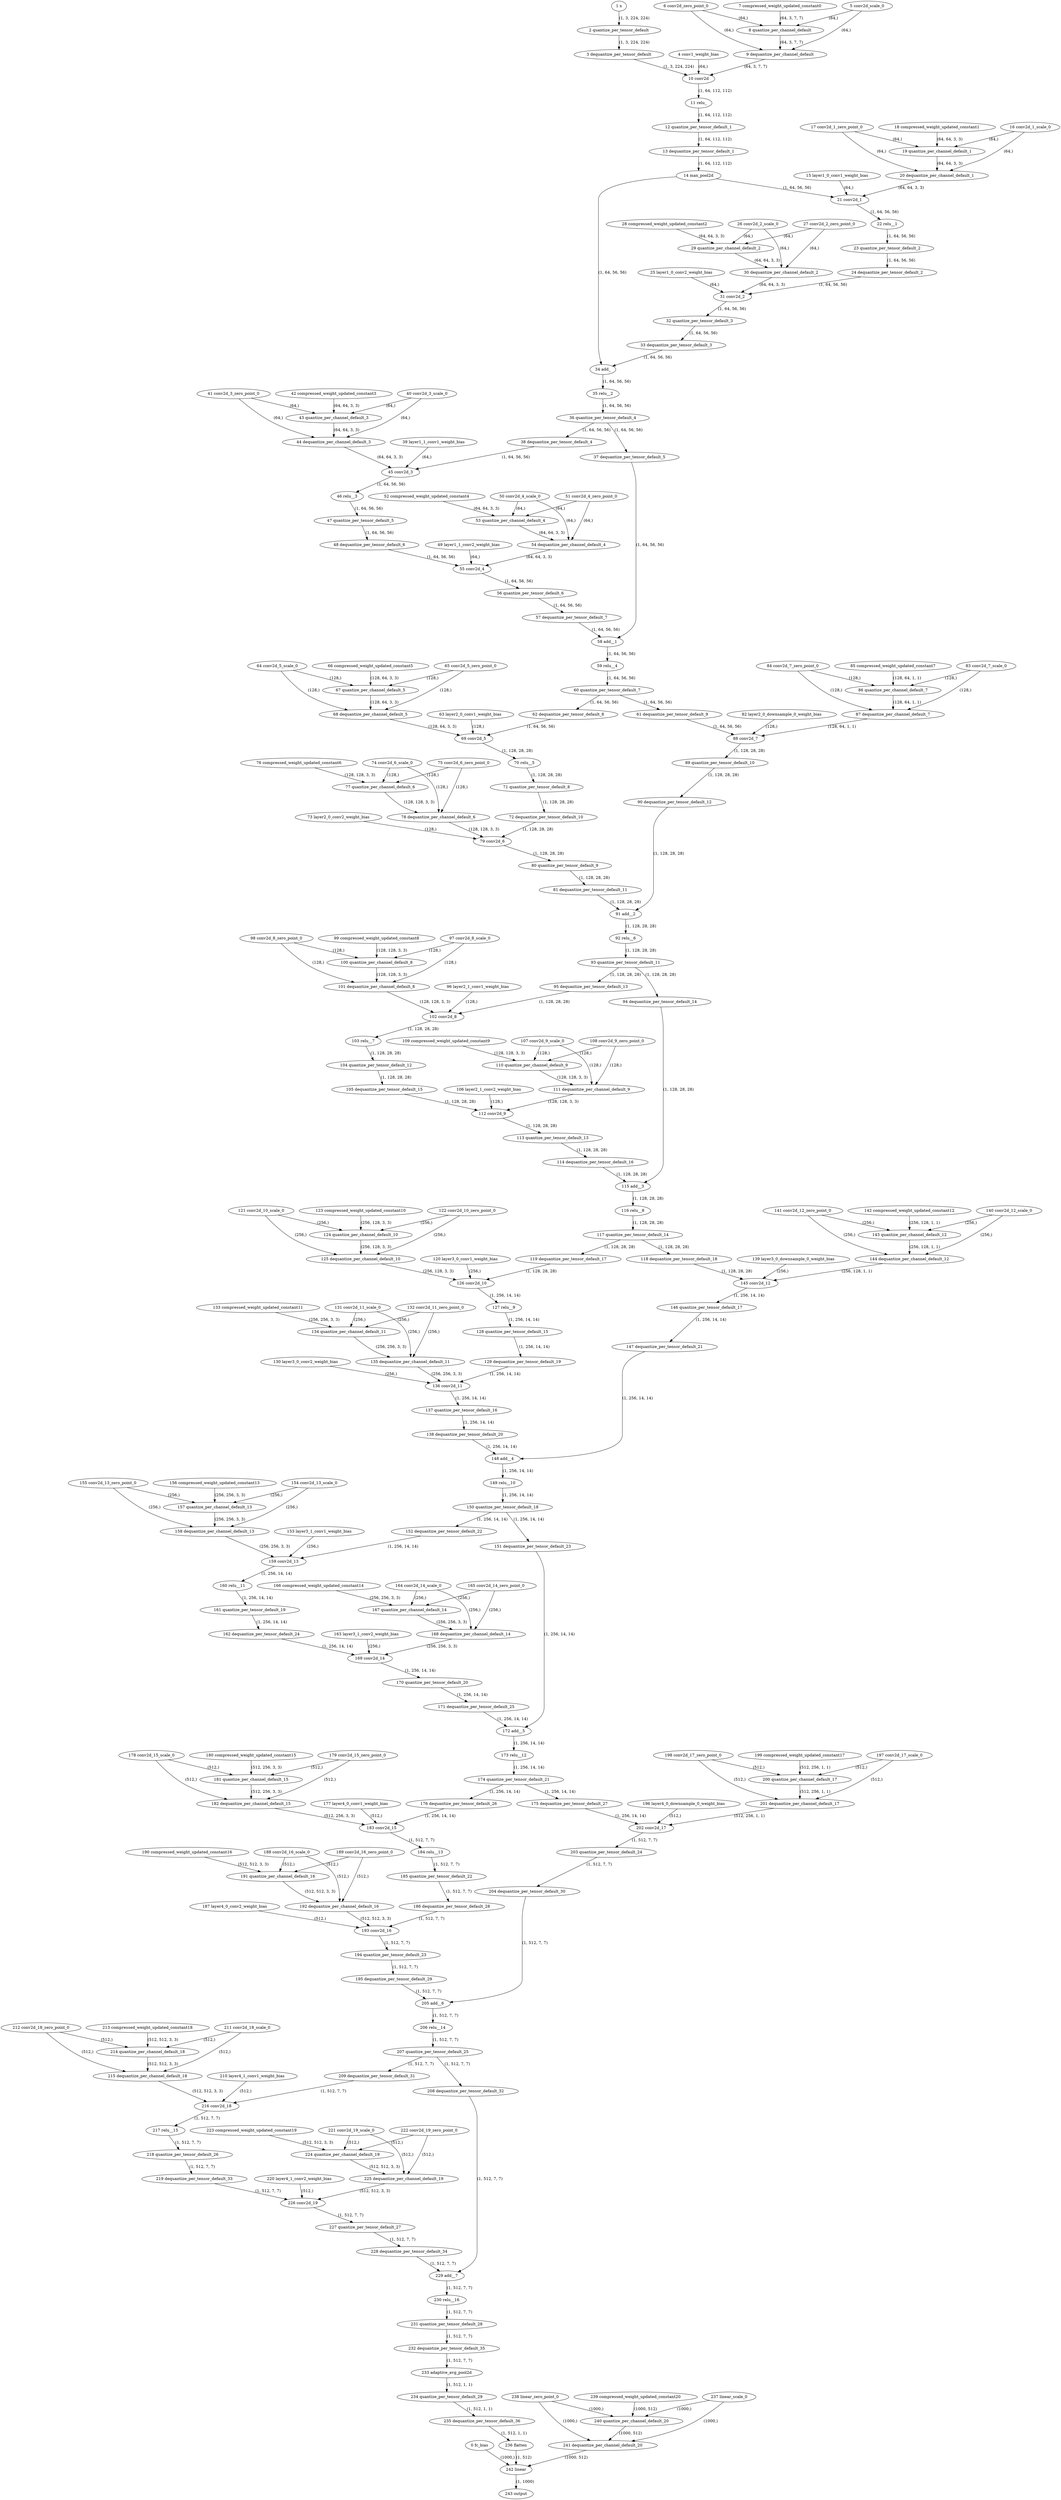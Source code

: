 strict digraph  {
"0 fc_bias" [id=0, type=get_attr];
"1 x" [id=1, type=input];
"2 quantize_per_tensor_default" [id=2, type=quantize_per_tensor];
"3 dequantize_per_tensor_default" [id=3, type=dequantize_per_tensor];
"4 conv1_weight_bias" [id=4, type=get_attr];
"5 conv2d_scale_0" [id=5, type=get_attr];
"6 conv2d_zero_point_0" [id=6, type=get_attr];
"7 compressed_weight_updated_constant0" [id=7, type=get_attr];
"8 quantize_per_channel_default" [id=8, type=quantize_per_channel];
"9 dequantize_per_channel_default" [id=9, type=dequantize_per_channel];
"10 conv2d" [id=10, type=conv2d];
"11 relu_" [id=11, type=relu_];
"12 quantize_per_tensor_default_1" [id=12, type=quantize_per_tensor];
"13 dequantize_per_tensor_default_1" [id=13, type=dequantize_per_tensor];
"14 max_pool2d" [id=14, type=max_pool2d];
"15 layer1_0_conv1_weight_bias" [id=15, type=get_attr];
"16 conv2d_1_scale_0" [id=16, type=get_attr];
"17 conv2d_1_zero_point_0" [id=17, type=get_attr];
"18 compressed_weight_updated_constant1" [id=18, type=get_attr];
"19 quantize_per_channel_default_1" [id=19, type=quantize_per_channel];
"20 dequantize_per_channel_default_1" [id=20, type=dequantize_per_channel];
"21 conv2d_1" [id=21, type=conv2d];
"22 relu__1" [id=22, type=relu_];
"23 quantize_per_tensor_default_2" [id=23, type=quantize_per_tensor];
"24 dequantize_per_tensor_default_2" [id=24, type=dequantize_per_tensor];
"25 layer1_0_conv2_weight_bias" [id=25, type=get_attr];
"26 conv2d_2_scale_0" [id=26, type=get_attr];
"27 conv2d_2_zero_point_0" [id=27, type=get_attr];
"28 compressed_weight_updated_constant2" [id=28, type=get_attr];
"29 quantize_per_channel_default_2" [id=29, type=quantize_per_channel];
"30 dequantize_per_channel_default_2" [id=30, type=dequantize_per_channel];
"31 conv2d_2" [id=31, type=conv2d];
"32 quantize_per_tensor_default_3" [id=32, type=quantize_per_tensor];
"33 dequantize_per_tensor_default_3" [id=33, type=dequantize_per_tensor];
"34 add_" [id=34, type=add_];
"35 relu__2" [id=35, type=relu_];
"36 quantize_per_tensor_default_4" [id=36, type=quantize_per_tensor];
"37 dequantize_per_tensor_default_5" [id=37, type=dequantize_per_tensor];
"38 dequantize_per_tensor_default_4" [id=38, type=dequantize_per_tensor];
"39 layer1_1_conv1_weight_bias" [id=39, type=get_attr];
"40 conv2d_3_scale_0" [id=40, type=get_attr];
"41 conv2d_3_zero_point_0" [id=41, type=get_attr];
"42 compressed_weight_updated_constant3" [id=42, type=get_attr];
"43 quantize_per_channel_default_3" [id=43, type=quantize_per_channel];
"44 dequantize_per_channel_default_3" [id=44, type=dequantize_per_channel];
"45 conv2d_3" [id=45, type=conv2d];
"46 relu__3" [id=46, type=relu_];
"47 quantize_per_tensor_default_5" [id=47, type=quantize_per_tensor];
"48 dequantize_per_tensor_default_6" [id=48, type=dequantize_per_tensor];
"49 layer1_1_conv2_weight_bias" [id=49, type=get_attr];
"50 conv2d_4_scale_0" [id=50, type=get_attr];
"51 conv2d_4_zero_point_0" [id=51, type=get_attr];
"52 compressed_weight_updated_constant4" [id=52, type=get_attr];
"53 quantize_per_channel_default_4" [id=53, type=quantize_per_channel];
"54 dequantize_per_channel_default_4" [id=54, type=dequantize_per_channel];
"55 conv2d_4" [id=55, type=conv2d];
"56 quantize_per_tensor_default_6" [id=56, type=quantize_per_tensor];
"57 dequantize_per_tensor_default_7" [id=57, type=dequantize_per_tensor];
"58 add__1" [id=58, type=add_];
"59 relu__4" [id=59, type=relu_];
"60 quantize_per_tensor_default_7" [id=60, type=quantize_per_tensor];
"61 dequantize_per_tensor_default_9" [id=61, type=dequantize_per_tensor];
"62 dequantize_per_tensor_default_8" [id=62, type=dequantize_per_tensor];
"63 layer2_0_conv1_weight_bias" [id=63, type=get_attr];
"64 conv2d_5_scale_0" [id=64, type=get_attr];
"65 conv2d_5_zero_point_0" [id=65, type=get_attr];
"66 compressed_weight_updated_constant5" [id=66, type=get_attr];
"67 quantize_per_channel_default_5" [id=67, type=quantize_per_channel];
"68 dequantize_per_channel_default_5" [id=68, type=dequantize_per_channel];
"69 conv2d_5" [id=69, type=conv2d];
"70 relu__5" [id=70, type=relu_];
"71 quantize_per_tensor_default_8" [id=71, type=quantize_per_tensor];
"72 dequantize_per_tensor_default_10" [id=72, type=dequantize_per_tensor];
"73 layer2_0_conv2_weight_bias" [id=73, type=get_attr];
"74 conv2d_6_scale_0" [id=74, type=get_attr];
"75 conv2d_6_zero_point_0" [id=75, type=get_attr];
"76 compressed_weight_updated_constant6" [id=76, type=get_attr];
"77 quantize_per_channel_default_6" [id=77, type=quantize_per_channel];
"78 dequantize_per_channel_default_6" [id=78, type=dequantize_per_channel];
"79 conv2d_6" [id=79, type=conv2d];
"80 quantize_per_tensor_default_9" [id=80, type=quantize_per_tensor];
"81 dequantize_per_tensor_default_11" [id=81, type=dequantize_per_tensor];
"82 layer2_0_downsample_0_weight_bias" [id=82, type=get_attr];
"83 conv2d_7_scale_0" [id=83, type=get_attr];
"84 conv2d_7_zero_point_0" [id=84, type=get_attr];
"85 compressed_weight_updated_constant7" [id=85, type=get_attr];
"86 quantize_per_channel_default_7" [id=86, type=quantize_per_channel];
"87 dequantize_per_channel_default_7" [id=87, type=dequantize_per_channel];
"88 conv2d_7" [id=88, type=conv2d];
"89 quantize_per_tensor_default_10" [id=89, type=quantize_per_tensor];
"90 dequantize_per_tensor_default_12" [id=90, type=dequantize_per_tensor];
"91 add__2" [id=91, type=add_];
"92 relu__6" [id=92, type=relu_];
"93 quantize_per_tensor_default_11" [id=93, type=quantize_per_tensor];
"94 dequantize_per_tensor_default_14" [id=94, type=dequantize_per_tensor];
"95 dequantize_per_tensor_default_13" [id=95, type=dequantize_per_tensor];
"96 layer2_1_conv1_weight_bias" [id=96, type=get_attr];
"97 conv2d_8_scale_0" [id=97, type=get_attr];
"98 conv2d_8_zero_point_0" [id=98, type=get_attr];
"99 compressed_weight_updated_constant8" [id=99, type=get_attr];
"100 quantize_per_channel_default_8" [id=100, type=quantize_per_channel];
"101 dequantize_per_channel_default_8" [id=101, type=dequantize_per_channel];
"102 conv2d_8" [id=102, type=conv2d];
"103 relu__7" [id=103, type=relu_];
"104 quantize_per_tensor_default_12" [id=104, type=quantize_per_tensor];
"105 dequantize_per_tensor_default_15" [id=105, type=dequantize_per_tensor];
"106 layer2_1_conv2_weight_bias" [id=106, type=get_attr];
"107 conv2d_9_scale_0" [id=107, type=get_attr];
"108 conv2d_9_zero_point_0" [id=108, type=get_attr];
"109 compressed_weight_updated_constant9" [id=109, type=get_attr];
"110 quantize_per_channel_default_9" [id=110, type=quantize_per_channel];
"111 dequantize_per_channel_default_9" [id=111, type=dequantize_per_channel];
"112 conv2d_9" [id=112, type=conv2d];
"113 quantize_per_tensor_default_13" [id=113, type=quantize_per_tensor];
"114 dequantize_per_tensor_default_16" [id=114, type=dequantize_per_tensor];
"115 add__3" [id=115, type=add_];
"116 relu__8" [id=116, type=relu_];
"117 quantize_per_tensor_default_14" [id=117, type=quantize_per_tensor];
"118 dequantize_per_tensor_default_18" [id=118, type=dequantize_per_tensor];
"119 dequantize_per_tensor_default_17" [id=119, type=dequantize_per_tensor];
"120 layer3_0_conv1_weight_bias" [id=120, type=get_attr];
"121 conv2d_10_scale_0" [id=121, type=get_attr];
"122 conv2d_10_zero_point_0" [id=122, type=get_attr];
"123 compressed_weight_updated_constant10" [id=123, type=get_attr];
"124 quantize_per_channel_default_10" [id=124, type=quantize_per_channel];
"125 dequantize_per_channel_default_10" [id=125, type=dequantize_per_channel];
"126 conv2d_10" [id=126, type=conv2d];
"127 relu__9" [id=127, type=relu_];
"128 quantize_per_tensor_default_15" [id=128, type=quantize_per_tensor];
"129 dequantize_per_tensor_default_19" [id=129, type=dequantize_per_tensor];
"130 layer3_0_conv2_weight_bias" [id=130, type=get_attr];
"131 conv2d_11_scale_0" [id=131, type=get_attr];
"132 conv2d_11_zero_point_0" [id=132, type=get_attr];
"133 compressed_weight_updated_constant11" [id=133, type=get_attr];
"134 quantize_per_channel_default_11" [id=134, type=quantize_per_channel];
"135 dequantize_per_channel_default_11" [id=135, type=dequantize_per_channel];
"136 conv2d_11" [id=136, type=conv2d];
"137 quantize_per_tensor_default_16" [id=137, type=quantize_per_tensor];
"138 dequantize_per_tensor_default_20" [id=138, type=dequantize_per_tensor];
"139 layer3_0_downsample_0_weight_bias" [id=139, type=get_attr];
"140 conv2d_12_scale_0" [id=140, type=get_attr];
"141 conv2d_12_zero_point_0" [id=141, type=get_attr];
"142 compressed_weight_updated_constant12" [id=142, type=get_attr];
"143 quantize_per_channel_default_12" [id=143, type=quantize_per_channel];
"144 dequantize_per_channel_default_12" [id=144, type=dequantize_per_channel];
"145 conv2d_12" [id=145, type=conv2d];
"146 quantize_per_tensor_default_17" [id=146, type=quantize_per_tensor];
"147 dequantize_per_tensor_default_21" [id=147, type=dequantize_per_tensor];
"148 add__4" [id=148, type=add_];
"149 relu__10" [id=149, type=relu_];
"150 quantize_per_tensor_default_18" [id=150, type=quantize_per_tensor];
"151 dequantize_per_tensor_default_23" [id=151, type=dequantize_per_tensor];
"152 dequantize_per_tensor_default_22" [id=152, type=dequantize_per_tensor];
"153 layer3_1_conv1_weight_bias" [id=153, type=get_attr];
"154 conv2d_13_scale_0" [id=154, type=get_attr];
"155 conv2d_13_zero_point_0" [id=155, type=get_attr];
"156 compressed_weight_updated_constant13" [id=156, type=get_attr];
"157 quantize_per_channel_default_13" [id=157, type=quantize_per_channel];
"158 dequantize_per_channel_default_13" [id=158, type=dequantize_per_channel];
"159 conv2d_13" [id=159, type=conv2d];
"160 relu__11" [id=160, type=relu_];
"161 quantize_per_tensor_default_19" [id=161, type=quantize_per_tensor];
"162 dequantize_per_tensor_default_24" [id=162, type=dequantize_per_tensor];
"163 layer3_1_conv2_weight_bias" [id=163, type=get_attr];
"164 conv2d_14_scale_0" [id=164, type=get_attr];
"165 conv2d_14_zero_point_0" [id=165, type=get_attr];
"166 compressed_weight_updated_constant14" [id=166, type=get_attr];
"167 quantize_per_channel_default_14" [id=167, type=quantize_per_channel];
"168 dequantize_per_channel_default_14" [id=168, type=dequantize_per_channel];
"169 conv2d_14" [id=169, type=conv2d];
"170 quantize_per_tensor_default_20" [id=170, type=quantize_per_tensor];
"171 dequantize_per_tensor_default_25" [id=171, type=dequantize_per_tensor];
"172 add__5" [id=172, type=add_];
"173 relu__12" [id=173, type=relu_];
"174 quantize_per_tensor_default_21" [id=174, type=quantize_per_tensor];
"175 dequantize_per_tensor_default_27" [id=175, type=dequantize_per_tensor];
"176 dequantize_per_tensor_default_26" [id=176, type=dequantize_per_tensor];
"177 layer4_0_conv1_weight_bias" [id=177, type=get_attr];
"178 conv2d_15_scale_0" [id=178, type=get_attr];
"179 conv2d_15_zero_point_0" [id=179, type=get_attr];
"180 compressed_weight_updated_constant15" [id=180, type=get_attr];
"181 quantize_per_channel_default_15" [id=181, type=quantize_per_channel];
"182 dequantize_per_channel_default_15" [id=182, type=dequantize_per_channel];
"183 conv2d_15" [id=183, type=conv2d];
"184 relu__13" [id=184, type=relu_];
"185 quantize_per_tensor_default_22" [id=185, type=quantize_per_tensor];
"186 dequantize_per_tensor_default_28" [id=186, type=dequantize_per_tensor];
"187 layer4_0_conv2_weight_bias" [id=187, type=get_attr];
"188 conv2d_16_scale_0" [id=188, type=get_attr];
"189 conv2d_16_zero_point_0" [id=189, type=get_attr];
"190 compressed_weight_updated_constant16" [id=190, type=get_attr];
"191 quantize_per_channel_default_16" [id=191, type=quantize_per_channel];
"192 dequantize_per_channel_default_16" [id=192, type=dequantize_per_channel];
"193 conv2d_16" [id=193, type=conv2d];
"194 quantize_per_tensor_default_23" [id=194, type=quantize_per_tensor];
"195 dequantize_per_tensor_default_29" [id=195, type=dequantize_per_tensor];
"196 layer4_0_downsample_0_weight_bias" [id=196, type=get_attr];
"197 conv2d_17_scale_0" [id=197, type=get_attr];
"198 conv2d_17_zero_point_0" [id=198, type=get_attr];
"199 compressed_weight_updated_constant17" [id=199, type=get_attr];
"200 quantize_per_channel_default_17" [id=200, type=quantize_per_channel];
"201 dequantize_per_channel_default_17" [id=201, type=dequantize_per_channel];
"202 conv2d_17" [id=202, type=conv2d];
"203 quantize_per_tensor_default_24" [id=203, type=quantize_per_tensor];
"204 dequantize_per_tensor_default_30" [id=204, type=dequantize_per_tensor];
"205 add__6" [id=205, type=add_];
"206 relu__14" [id=206, type=relu_];
"207 quantize_per_tensor_default_25" [id=207, type=quantize_per_tensor];
"208 dequantize_per_tensor_default_32" [id=208, type=dequantize_per_tensor];
"209 dequantize_per_tensor_default_31" [id=209, type=dequantize_per_tensor];
"210 layer4_1_conv1_weight_bias" [id=210, type=get_attr];
"211 conv2d_18_scale_0" [id=211, type=get_attr];
"212 conv2d_18_zero_point_0" [id=212, type=get_attr];
"213 compressed_weight_updated_constant18" [id=213, type=get_attr];
"214 quantize_per_channel_default_18" [id=214, type=quantize_per_channel];
"215 dequantize_per_channel_default_18" [id=215, type=dequantize_per_channel];
"216 conv2d_18" [id=216, type=conv2d];
"217 relu__15" [id=217, type=relu_];
"218 quantize_per_tensor_default_26" [id=218, type=quantize_per_tensor];
"219 dequantize_per_tensor_default_33" [id=219, type=dequantize_per_tensor];
"220 layer4_1_conv2_weight_bias" [id=220, type=get_attr];
"221 conv2d_19_scale_0" [id=221, type=get_attr];
"222 conv2d_19_zero_point_0" [id=222, type=get_attr];
"223 compressed_weight_updated_constant19" [id=223, type=get_attr];
"224 quantize_per_channel_default_19" [id=224, type=quantize_per_channel];
"225 dequantize_per_channel_default_19" [id=225, type=dequantize_per_channel];
"226 conv2d_19" [id=226, type=conv2d];
"227 quantize_per_tensor_default_27" [id=227, type=quantize_per_tensor];
"228 dequantize_per_tensor_default_34" [id=228, type=dequantize_per_tensor];
"229 add__7" [id=229, type=add_];
"230 relu__16" [id=230, type=relu_];
"231 quantize_per_tensor_default_28" [id=231, type=quantize_per_tensor];
"232 dequantize_per_tensor_default_35" [id=232, type=dequantize_per_tensor];
"233 adaptive_avg_pool2d" [id=233, type=adaptive_avg_pool2d];
"234 quantize_per_tensor_default_29" [id=234, type=quantize_per_tensor];
"235 dequantize_per_tensor_default_36" [id=235, type=dequantize_per_tensor];
"236 flatten" [id=236, type=flatten];
"237 linear_scale_0" [id=237, type=get_attr];
"238 linear_zero_point_0" [id=238, type=get_attr];
"239 compressed_weight_updated_constant20" [id=239, type=get_attr];
"240 quantize_per_channel_default_20" [id=240, type=quantize_per_channel];
"241 dequantize_per_channel_default_20" [id=241, type=dequantize_per_channel];
"242 linear" [id=242, type=linear];
"243 output" [id=243, type=output];
"0 fc_bias" -> "242 linear"  [label="(1000,)", style=solid];
"1 x" -> "2 quantize_per_tensor_default"  [label="(1, 3, 224, 224)", style=solid];
"2 quantize_per_tensor_default" -> "3 dequantize_per_tensor_default"  [label="(1, 3, 224, 224)", style=solid];
"3 dequantize_per_tensor_default" -> "10 conv2d"  [label="(1, 3, 224, 224)", style=solid];
"4 conv1_weight_bias" -> "10 conv2d"  [label="(64,)", style=solid];
"5 conv2d_scale_0" -> "8 quantize_per_channel_default"  [label="(64,)", style=solid];
"5 conv2d_scale_0" -> "9 dequantize_per_channel_default"  [label="(64,)", style=solid];
"6 conv2d_zero_point_0" -> "8 quantize_per_channel_default"  [label="(64,)", style=solid];
"6 conv2d_zero_point_0" -> "9 dequantize_per_channel_default"  [label="(64,)", style=solid];
"7 compressed_weight_updated_constant0" -> "8 quantize_per_channel_default"  [label="(64, 3, 7, 7)", style=solid];
"8 quantize_per_channel_default" -> "9 dequantize_per_channel_default"  [label="(64, 3, 7, 7)", style=solid];
"9 dequantize_per_channel_default" -> "10 conv2d"  [label="(64, 3, 7, 7)", style=solid];
"10 conv2d" -> "11 relu_"  [label="(1, 64, 112, 112)", style=solid];
"11 relu_" -> "12 quantize_per_tensor_default_1"  [label="(1, 64, 112, 112)", style=solid];
"12 quantize_per_tensor_default_1" -> "13 dequantize_per_tensor_default_1"  [label="(1, 64, 112, 112)", style=solid];
"13 dequantize_per_tensor_default_1" -> "14 max_pool2d"  [label="(1, 64, 112, 112)", style=solid];
"14 max_pool2d" -> "21 conv2d_1"  [label="(1, 64, 56, 56)", style=solid];
"14 max_pool2d" -> "34 add_"  [label="(1, 64, 56, 56)", style=solid];
"15 layer1_0_conv1_weight_bias" -> "21 conv2d_1"  [label="(64,)", style=solid];
"16 conv2d_1_scale_0" -> "19 quantize_per_channel_default_1"  [label="(64,)", style=solid];
"16 conv2d_1_scale_0" -> "20 dequantize_per_channel_default_1"  [label="(64,)", style=solid];
"17 conv2d_1_zero_point_0" -> "19 quantize_per_channel_default_1"  [label="(64,)", style=solid];
"17 conv2d_1_zero_point_0" -> "20 dequantize_per_channel_default_1"  [label="(64,)", style=solid];
"18 compressed_weight_updated_constant1" -> "19 quantize_per_channel_default_1"  [label="(64, 64, 3, 3)", style=solid];
"19 quantize_per_channel_default_1" -> "20 dequantize_per_channel_default_1"  [label="(64, 64, 3, 3)", style=solid];
"20 dequantize_per_channel_default_1" -> "21 conv2d_1"  [label="(64, 64, 3, 3)", style=solid];
"21 conv2d_1" -> "22 relu__1"  [label="(1, 64, 56, 56)", style=solid];
"22 relu__1" -> "23 quantize_per_tensor_default_2"  [label="(1, 64, 56, 56)", style=solid];
"23 quantize_per_tensor_default_2" -> "24 dequantize_per_tensor_default_2"  [label="(1, 64, 56, 56)", style=solid];
"24 dequantize_per_tensor_default_2" -> "31 conv2d_2"  [label="(1, 64, 56, 56)", style=solid];
"25 layer1_0_conv2_weight_bias" -> "31 conv2d_2"  [label="(64,)", style=solid];
"26 conv2d_2_scale_0" -> "29 quantize_per_channel_default_2"  [label="(64,)", style=solid];
"26 conv2d_2_scale_0" -> "30 dequantize_per_channel_default_2"  [label="(64,)", style=solid];
"27 conv2d_2_zero_point_0" -> "29 quantize_per_channel_default_2"  [label="(64,)", style=solid];
"27 conv2d_2_zero_point_0" -> "30 dequantize_per_channel_default_2"  [label="(64,)", style=solid];
"28 compressed_weight_updated_constant2" -> "29 quantize_per_channel_default_2"  [label="(64, 64, 3, 3)", style=solid];
"29 quantize_per_channel_default_2" -> "30 dequantize_per_channel_default_2"  [label="(64, 64, 3, 3)", style=solid];
"30 dequantize_per_channel_default_2" -> "31 conv2d_2"  [label="(64, 64, 3, 3)", style=solid];
"31 conv2d_2" -> "32 quantize_per_tensor_default_3"  [label="(1, 64, 56, 56)", style=solid];
"32 quantize_per_tensor_default_3" -> "33 dequantize_per_tensor_default_3"  [label="(1, 64, 56, 56)", style=solid];
"33 dequantize_per_tensor_default_3" -> "34 add_"  [label="(1, 64, 56, 56)", style=solid];
"34 add_" -> "35 relu__2"  [label="(1, 64, 56, 56)", style=solid];
"35 relu__2" -> "36 quantize_per_tensor_default_4"  [label="(1, 64, 56, 56)", style=solid];
"36 quantize_per_tensor_default_4" -> "37 dequantize_per_tensor_default_5"  [label="(1, 64, 56, 56)", style=solid];
"36 quantize_per_tensor_default_4" -> "38 dequantize_per_tensor_default_4"  [label="(1, 64, 56, 56)", style=solid];
"37 dequantize_per_tensor_default_5" -> "58 add__1"  [label="(1, 64, 56, 56)", style=solid];
"38 dequantize_per_tensor_default_4" -> "45 conv2d_3"  [label="(1, 64, 56, 56)", style=solid];
"39 layer1_1_conv1_weight_bias" -> "45 conv2d_3"  [label="(64,)", style=solid];
"40 conv2d_3_scale_0" -> "43 quantize_per_channel_default_3"  [label="(64,)", style=solid];
"40 conv2d_3_scale_0" -> "44 dequantize_per_channel_default_3"  [label="(64,)", style=solid];
"41 conv2d_3_zero_point_0" -> "43 quantize_per_channel_default_3"  [label="(64,)", style=solid];
"41 conv2d_3_zero_point_0" -> "44 dequantize_per_channel_default_3"  [label="(64,)", style=solid];
"42 compressed_weight_updated_constant3" -> "43 quantize_per_channel_default_3"  [label="(64, 64, 3, 3)", style=solid];
"43 quantize_per_channel_default_3" -> "44 dequantize_per_channel_default_3"  [label="(64, 64, 3, 3)", style=solid];
"44 dequantize_per_channel_default_3" -> "45 conv2d_3"  [label="(64, 64, 3, 3)", style=solid];
"45 conv2d_3" -> "46 relu__3"  [label="(1, 64, 56, 56)", style=solid];
"46 relu__3" -> "47 quantize_per_tensor_default_5"  [label="(1, 64, 56, 56)", style=solid];
"47 quantize_per_tensor_default_5" -> "48 dequantize_per_tensor_default_6"  [label="(1, 64, 56, 56)", style=solid];
"48 dequantize_per_tensor_default_6" -> "55 conv2d_4"  [label="(1, 64, 56, 56)", style=solid];
"49 layer1_1_conv2_weight_bias" -> "55 conv2d_4"  [label="(64,)", style=solid];
"50 conv2d_4_scale_0" -> "53 quantize_per_channel_default_4"  [label="(64,)", style=solid];
"50 conv2d_4_scale_0" -> "54 dequantize_per_channel_default_4"  [label="(64,)", style=solid];
"51 conv2d_4_zero_point_0" -> "53 quantize_per_channel_default_4"  [label="(64,)", style=solid];
"51 conv2d_4_zero_point_0" -> "54 dequantize_per_channel_default_4"  [label="(64,)", style=solid];
"52 compressed_weight_updated_constant4" -> "53 quantize_per_channel_default_4"  [label="(64, 64, 3, 3)", style=solid];
"53 quantize_per_channel_default_4" -> "54 dequantize_per_channel_default_4"  [label="(64, 64, 3, 3)", style=solid];
"54 dequantize_per_channel_default_4" -> "55 conv2d_4"  [label="(64, 64, 3, 3)", style=solid];
"55 conv2d_4" -> "56 quantize_per_tensor_default_6"  [label="(1, 64, 56, 56)", style=solid];
"56 quantize_per_tensor_default_6" -> "57 dequantize_per_tensor_default_7"  [label="(1, 64, 56, 56)", style=solid];
"57 dequantize_per_tensor_default_7" -> "58 add__1"  [label="(1, 64, 56, 56)", style=solid];
"58 add__1" -> "59 relu__4"  [label="(1, 64, 56, 56)", style=solid];
"59 relu__4" -> "60 quantize_per_tensor_default_7"  [label="(1, 64, 56, 56)", style=solid];
"60 quantize_per_tensor_default_7" -> "61 dequantize_per_tensor_default_9"  [label="(1, 64, 56, 56)", style=solid];
"60 quantize_per_tensor_default_7" -> "62 dequantize_per_tensor_default_8"  [label="(1, 64, 56, 56)", style=solid];
"61 dequantize_per_tensor_default_9" -> "88 conv2d_7"  [label="(1, 64, 56, 56)", style=solid];
"62 dequantize_per_tensor_default_8" -> "69 conv2d_5"  [label="(1, 64, 56, 56)", style=solid];
"63 layer2_0_conv1_weight_bias" -> "69 conv2d_5"  [label="(128,)", style=solid];
"64 conv2d_5_scale_0" -> "67 quantize_per_channel_default_5"  [label="(128,)", style=solid];
"64 conv2d_5_scale_0" -> "68 dequantize_per_channel_default_5"  [label="(128,)", style=solid];
"65 conv2d_5_zero_point_0" -> "67 quantize_per_channel_default_5"  [label="(128,)", style=solid];
"65 conv2d_5_zero_point_0" -> "68 dequantize_per_channel_default_5"  [label="(128,)", style=solid];
"66 compressed_weight_updated_constant5" -> "67 quantize_per_channel_default_5"  [label="(128, 64, 3, 3)", style=solid];
"67 quantize_per_channel_default_5" -> "68 dequantize_per_channel_default_5"  [label="(128, 64, 3, 3)", style=solid];
"68 dequantize_per_channel_default_5" -> "69 conv2d_5"  [label="(128, 64, 3, 3)", style=solid];
"69 conv2d_5" -> "70 relu__5"  [label="(1, 128, 28, 28)", style=solid];
"70 relu__5" -> "71 quantize_per_tensor_default_8"  [label="(1, 128, 28, 28)", style=solid];
"71 quantize_per_tensor_default_8" -> "72 dequantize_per_tensor_default_10"  [label="(1, 128, 28, 28)", style=solid];
"72 dequantize_per_tensor_default_10" -> "79 conv2d_6"  [label="(1, 128, 28, 28)", style=solid];
"73 layer2_0_conv2_weight_bias" -> "79 conv2d_6"  [label="(128,)", style=solid];
"74 conv2d_6_scale_0" -> "77 quantize_per_channel_default_6"  [label="(128,)", style=solid];
"74 conv2d_6_scale_0" -> "78 dequantize_per_channel_default_6"  [label="(128,)", style=solid];
"75 conv2d_6_zero_point_0" -> "77 quantize_per_channel_default_6"  [label="(128,)", style=solid];
"75 conv2d_6_zero_point_0" -> "78 dequantize_per_channel_default_6"  [label="(128,)", style=solid];
"76 compressed_weight_updated_constant6" -> "77 quantize_per_channel_default_6"  [label="(128, 128, 3, 3)", style=solid];
"77 quantize_per_channel_default_6" -> "78 dequantize_per_channel_default_6"  [label="(128, 128, 3, 3)", style=solid];
"78 dequantize_per_channel_default_6" -> "79 conv2d_6"  [label="(128, 128, 3, 3)", style=solid];
"79 conv2d_6" -> "80 quantize_per_tensor_default_9"  [label="(1, 128, 28, 28)", style=solid];
"80 quantize_per_tensor_default_9" -> "81 dequantize_per_tensor_default_11"  [label="(1, 128, 28, 28)", style=solid];
"81 dequantize_per_tensor_default_11" -> "91 add__2"  [label="(1, 128, 28, 28)", style=solid];
"82 layer2_0_downsample_0_weight_bias" -> "88 conv2d_7"  [label="(128,)", style=solid];
"83 conv2d_7_scale_0" -> "86 quantize_per_channel_default_7"  [label="(128,)", style=solid];
"83 conv2d_7_scale_0" -> "87 dequantize_per_channel_default_7"  [label="(128,)", style=solid];
"84 conv2d_7_zero_point_0" -> "86 quantize_per_channel_default_7"  [label="(128,)", style=solid];
"84 conv2d_7_zero_point_0" -> "87 dequantize_per_channel_default_7"  [label="(128,)", style=solid];
"85 compressed_weight_updated_constant7" -> "86 quantize_per_channel_default_7"  [label="(128, 64, 1, 1)", style=solid];
"86 quantize_per_channel_default_7" -> "87 dequantize_per_channel_default_7"  [label="(128, 64, 1, 1)", style=solid];
"87 dequantize_per_channel_default_7" -> "88 conv2d_7"  [label="(128, 64, 1, 1)", style=solid];
"88 conv2d_7" -> "89 quantize_per_tensor_default_10"  [label="(1, 128, 28, 28)", style=solid];
"89 quantize_per_tensor_default_10" -> "90 dequantize_per_tensor_default_12"  [label="(1, 128, 28, 28)", style=solid];
"90 dequantize_per_tensor_default_12" -> "91 add__2"  [label="(1, 128, 28, 28)", style=solid];
"91 add__2" -> "92 relu__6"  [label="(1, 128, 28, 28)", style=solid];
"92 relu__6" -> "93 quantize_per_tensor_default_11"  [label="(1, 128, 28, 28)", style=solid];
"93 quantize_per_tensor_default_11" -> "94 dequantize_per_tensor_default_14"  [label="(1, 128, 28, 28)", style=solid];
"93 quantize_per_tensor_default_11" -> "95 dequantize_per_tensor_default_13"  [label="(1, 128, 28, 28)", style=solid];
"94 dequantize_per_tensor_default_14" -> "115 add__3"  [label="(1, 128, 28, 28)", style=solid];
"95 dequantize_per_tensor_default_13" -> "102 conv2d_8"  [label="(1, 128, 28, 28)", style=solid];
"96 layer2_1_conv1_weight_bias" -> "102 conv2d_8"  [label="(128,)", style=solid];
"97 conv2d_8_scale_0" -> "100 quantize_per_channel_default_8"  [label="(128,)", style=solid];
"97 conv2d_8_scale_0" -> "101 dequantize_per_channel_default_8"  [label="(128,)", style=solid];
"98 conv2d_8_zero_point_0" -> "100 quantize_per_channel_default_8"  [label="(128,)", style=solid];
"98 conv2d_8_zero_point_0" -> "101 dequantize_per_channel_default_8"  [label="(128,)", style=solid];
"99 compressed_weight_updated_constant8" -> "100 quantize_per_channel_default_8"  [label="(128, 128, 3, 3)", style=solid];
"100 quantize_per_channel_default_8" -> "101 dequantize_per_channel_default_8"  [label="(128, 128, 3, 3)", style=solid];
"101 dequantize_per_channel_default_8" -> "102 conv2d_8"  [label="(128, 128, 3, 3)", style=solid];
"102 conv2d_8" -> "103 relu__7"  [label="(1, 128, 28, 28)", style=solid];
"103 relu__7" -> "104 quantize_per_tensor_default_12"  [label="(1, 128, 28, 28)", style=solid];
"104 quantize_per_tensor_default_12" -> "105 dequantize_per_tensor_default_15"  [label="(1, 128, 28, 28)", style=solid];
"105 dequantize_per_tensor_default_15" -> "112 conv2d_9"  [label="(1, 128, 28, 28)", style=solid];
"106 layer2_1_conv2_weight_bias" -> "112 conv2d_9"  [label="(128,)", style=solid];
"107 conv2d_9_scale_0" -> "110 quantize_per_channel_default_9"  [label="(128,)", style=solid];
"107 conv2d_9_scale_0" -> "111 dequantize_per_channel_default_9"  [label="(128,)", style=solid];
"108 conv2d_9_zero_point_0" -> "110 quantize_per_channel_default_9"  [label="(128,)", style=solid];
"108 conv2d_9_zero_point_0" -> "111 dequantize_per_channel_default_9"  [label="(128,)", style=solid];
"109 compressed_weight_updated_constant9" -> "110 quantize_per_channel_default_9"  [label="(128, 128, 3, 3)", style=solid];
"110 quantize_per_channel_default_9" -> "111 dequantize_per_channel_default_9"  [label="(128, 128, 3, 3)", style=solid];
"111 dequantize_per_channel_default_9" -> "112 conv2d_9"  [label="(128, 128, 3, 3)", style=solid];
"112 conv2d_9" -> "113 quantize_per_tensor_default_13"  [label="(1, 128, 28, 28)", style=solid];
"113 quantize_per_tensor_default_13" -> "114 dequantize_per_tensor_default_16"  [label="(1, 128, 28, 28)", style=solid];
"114 dequantize_per_tensor_default_16" -> "115 add__3"  [label="(1, 128, 28, 28)", style=solid];
"115 add__3" -> "116 relu__8"  [label="(1, 128, 28, 28)", style=solid];
"116 relu__8" -> "117 quantize_per_tensor_default_14"  [label="(1, 128, 28, 28)", style=solid];
"117 quantize_per_tensor_default_14" -> "118 dequantize_per_tensor_default_18"  [label="(1, 128, 28, 28)", style=solid];
"117 quantize_per_tensor_default_14" -> "119 dequantize_per_tensor_default_17"  [label="(1, 128, 28, 28)", style=solid];
"118 dequantize_per_tensor_default_18" -> "145 conv2d_12"  [label="(1, 128, 28, 28)", style=solid];
"119 dequantize_per_tensor_default_17" -> "126 conv2d_10"  [label="(1, 128, 28, 28)", style=solid];
"120 layer3_0_conv1_weight_bias" -> "126 conv2d_10"  [label="(256,)", style=solid];
"121 conv2d_10_scale_0" -> "124 quantize_per_channel_default_10"  [label="(256,)", style=solid];
"121 conv2d_10_scale_0" -> "125 dequantize_per_channel_default_10"  [label="(256,)", style=solid];
"122 conv2d_10_zero_point_0" -> "124 quantize_per_channel_default_10"  [label="(256,)", style=solid];
"122 conv2d_10_zero_point_0" -> "125 dequantize_per_channel_default_10"  [label="(256,)", style=solid];
"123 compressed_weight_updated_constant10" -> "124 quantize_per_channel_default_10"  [label="(256, 128, 3, 3)", style=solid];
"124 quantize_per_channel_default_10" -> "125 dequantize_per_channel_default_10"  [label="(256, 128, 3, 3)", style=solid];
"125 dequantize_per_channel_default_10" -> "126 conv2d_10"  [label="(256, 128, 3, 3)", style=solid];
"126 conv2d_10" -> "127 relu__9"  [label="(1, 256, 14, 14)", style=solid];
"127 relu__9" -> "128 quantize_per_tensor_default_15"  [label="(1, 256, 14, 14)", style=solid];
"128 quantize_per_tensor_default_15" -> "129 dequantize_per_tensor_default_19"  [label="(1, 256, 14, 14)", style=solid];
"129 dequantize_per_tensor_default_19" -> "136 conv2d_11"  [label="(1, 256, 14, 14)", style=solid];
"130 layer3_0_conv2_weight_bias" -> "136 conv2d_11"  [label="(256,)", style=solid];
"131 conv2d_11_scale_0" -> "134 quantize_per_channel_default_11"  [label="(256,)", style=solid];
"131 conv2d_11_scale_0" -> "135 dequantize_per_channel_default_11"  [label="(256,)", style=solid];
"132 conv2d_11_zero_point_0" -> "134 quantize_per_channel_default_11"  [label="(256,)", style=solid];
"132 conv2d_11_zero_point_0" -> "135 dequantize_per_channel_default_11"  [label="(256,)", style=solid];
"133 compressed_weight_updated_constant11" -> "134 quantize_per_channel_default_11"  [label="(256, 256, 3, 3)", style=solid];
"134 quantize_per_channel_default_11" -> "135 dequantize_per_channel_default_11"  [label="(256, 256, 3, 3)", style=solid];
"135 dequantize_per_channel_default_11" -> "136 conv2d_11"  [label="(256, 256, 3, 3)", style=solid];
"136 conv2d_11" -> "137 quantize_per_tensor_default_16"  [label="(1, 256, 14, 14)", style=solid];
"137 quantize_per_tensor_default_16" -> "138 dequantize_per_tensor_default_20"  [label="(1, 256, 14, 14)", style=solid];
"138 dequantize_per_tensor_default_20" -> "148 add__4"  [label="(1, 256, 14, 14)", style=solid];
"139 layer3_0_downsample_0_weight_bias" -> "145 conv2d_12"  [label="(256,)", style=solid];
"140 conv2d_12_scale_0" -> "143 quantize_per_channel_default_12"  [label="(256,)", style=solid];
"140 conv2d_12_scale_0" -> "144 dequantize_per_channel_default_12"  [label="(256,)", style=solid];
"141 conv2d_12_zero_point_0" -> "143 quantize_per_channel_default_12"  [label="(256,)", style=solid];
"141 conv2d_12_zero_point_0" -> "144 dequantize_per_channel_default_12"  [label="(256,)", style=solid];
"142 compressed_weight_updated_constant12" -> "143 quantize_per_channel_default_12"  [label="(256, 128, 1, 1)", style=solid];
"143 quantize_per_channel_default_12" -> "144 dequantize_per_channel_default_12"  [label="(256, 128, 1, 1)", style=solid];
"144 dequantize_per_channel_default_12" -> "145 conv2d_12"  [label="(256, 128, 1, 1)", style=solid];
"145 conv2d_12" -> "146 quantize_per_tensor_default_17"  [label="(1, 256, 14, 14)", style=solid];
"146 quantize_per_tensor_default_17" -> "147 dequantize_per_tensor_default_21"  [label="(1, 256, 14, 14)", style=solid];
"147 dequantize_per_tensor_default_21" -> "148 add__4"  [label="(1, 256, 14, 14)", style=solid];
"148 add__4" -> "149 relu__10"  [label="(1, 256, 14, 14)", style=solid];
"149 relu__10" -> "150 quantize_per_tensor_default_18"  [label="(1, 256, 14, 14)", style=solid];
"150 quantize_per_tensor_default_18" -> "151 dequantize_per_tensor_default_23"  [label="(1, 256, 14, 14)", style=solid];
"150 quantize_per_tensor_default_18" -> "152 dequantize_per_tensor_default_22"  [label="(1, 256, 14, 14)", style=solid];
"151 dequantize_per_tensor_default_23" -> "172 add__5"  [label="(1, 256, 14, 14)", style=solid];
"152 dequantize_per_tensor_default_22" -> "159 conv2d_13"  [label="(1, 256, 14, 14)", style=solid];
"153 layer3_1_conv1_weight_bias" -> "159 conv2d_13"  [label="(256,)", style=solid];
"154 conv2d_13_scale_0" -> "157 quantize_per_channel_default_13"  [label="(256,)", style=solid];
"154 conv2d_13_scale_0" -> "158 dequantize_per_channel_default_13"  [label="(256,)", style=solid];
"155 conv2d_13_zero_point_0" -> "157 quantize_per_channel_default_13"  [label="(256,)", style=solid];
"155 conv2d_13_zero_point_0" -> "158 dequantize_per_channel_default_13"  [label="(256,)", style=solid];
"156 compressed_weight_updated_constant13" -> "157 quantize_per_channel_default_13"  [label="(256, 256, 3, 3)", style=solid];
"157 quantize_per_channel_default_13" -> "158 dequantize_per_channel_default_13"  [label="(256, 256, 3, 3)", style=solid];
"158 dequantize_per_channel_default_13" -> "159 conv2d_13"  [label="(256, 256, 3, 3)", style=solid];
"159 conv2d_13" -> "160 relu__11"  [label="(1, 256, 14, 14)", style=solid];
"160 relu__11" -> "161 quantize_per_tensor_default_19"  [label="(1, 256, 14, 14)", style=solid];
"161 quantize_per_tensor_default_19" -> "162 dequantize_per_tensor_default_24"  [label="(1, 256, 14, 14)", style=solid];
"162 dequantize_per_tensor_default_24" -> "169 conv2d_14"  [label="(1, 256, 14, 14)", style=solid];
"163 layer3_1_conv2_weight_bias" -> "169 conv2d_14"  [label="(256,)", style=solid];
"164 conv2d_14_scale_0" -> "167 quantize_per_channel_default_14"  [label="(256,)", style=solid];
"164 conv2d_14_scale_0" -> "168 dequantize_per_channel_default_14"  [label="(256,)", style=solid];
"165 conv2d_14_zero_point_0" -> "167 quantize_per_channel_default_14"  [label="(256,)", style=solid];
"165 conv2d_14_zero_point_0" -> "168 dequantize_per_channel_default_14"  [label="(256,)", style=solid];
"166 compressed_weight_updated_constant14" -> "167 quantize_per_channel_default_14"  [label="(256, 256, 3, 3)", style=solid];
"167 quantize_per_channel_default_14" -> "168 dequantize_per_channel_default_14"  [label="(256, 256, 3, 3)", style=solid];
"168 dequantize_per_channel_default_14" -> "169 conv2d_14"  [label="(256, 256, 3, 3)", style=solid];
"169 conv2d_14" -> "170 quantize_per_tensor_default_20"  [label="(1, 256, 14, 14)", style=solid];
"170 quantize_per_tensor_default_20" -> "171 dequantize_per_tensor_default_25"  [label="(1, 256, 14, 14)", style=solid];
"171 dequantize_per_tensor_default_25" -> "172 add__5"  [label="(1, 256, 14, 14)", style=solid];
"172 add__5" -> "173 relu__12"  [label="(1, 256, 14, 14)", style=solid];
"173 relu__12" -> "174 quantize_per_tensor_default_21"  [label="(1, 256, 14, 14)", style=solid];
"174 quantize_per_tensor_default_21" -> "175 dequantize_per_tensor_default_27"  [label="(1, 256, 14, 14)", style=solid];
"174 quantize_per_tensor_default_21" -> "176 dequantize_per_tensor_default_26"  [label="(1, 256, 14, 14)", style=solid];
"175 dequantize_per_tensor_default_27" -> "202 conv2d_17"  [label="(1, 256, 14, 14)", style=solid];
"176 dequantize_per_tensor_default_26" -> "183 conv2d_15"  [label="(1, 256, 14, 14)", style=solid];
"177 layer4_0_conv1_weight_bias" -> "183 conv2d_15"  [label="(512,)", style=solid];
"178 conv2d_15_scale_0" -> "181 quantize_per_channel_default_15"  [label="(512,)", style=solid];
"178 conv2d_15_scale_0" -> "182 dequantize_per_channel_default_15"  [label="(512,)", style=solid];
"179 conv2d_15_zero_point_0" -> "181 quantize_per_channel_default_15"  [label="(512,)", style=solid];
"179 conv2d_15_zero_point_0" -> "182 dequantize_per_channel_default_15"  [label="(512,)", style=solid];
"180 compressed_weight_updated_constant15" -> "181 quantize_per_channel_default_15"  [label="(512, 256, 3, 3)", style=solid];
"181 quantize_per_channel_default_15" -> "182 dequantize_per_channel_default_15"  [label="(512, 256, 3, 3)", style=solid];
"182 dequantize_per_channel_default_15" -> "183 conv2d_15"  [label="(512, 256, 3, 3)", style=solid];
"183 conv2d_15" -> "184 relu__13"  [label="(1, 512, 7, 7)", style=solid];
"184 relu__13" -> "185 quantize_per_tensor_default_22"  [label="(1, 512, 7, 7)", style=solid];
"185 quantize_per_tensor_default_22" -> "186 dequantize_per_tensor_default_28"  [label="(1, 512, 7, 7)", style=solid];
"186 dequantize_per_tensor_default_28" -> "193 conv2d_16"  [label="(1, 512, 7, 7)", style=solid];
"187 layer4_0_conv2_weight_bias" -> "193 conv2d_16"  [label="(512,)", style=solid];
"188 conv2d_16_scale_0" -> "191 quantize_per_channel_default_16"  [label="(512,)", style=solid];
"188 conv2d_16_scale_0" -> "192 dequantize_per_channel_default_16"  [label="(512,)", style=solid];
"189 conv2d_16_zero_point_0" -> "191 quantize_per_channel_default_16"  [label="(512,)", style=solid];
"189 conv2d_16_zero_point_0" -> "192 dequantize_per_channel_default_16"  [label="(512,)", style=solid];
"190 compressed_weight_updated_constant16" -> "191 quantize_per_channel_default_16"  [label="(512, 512, 3, 3)", style=solid];
"191 quantize_per_channel_default_16" -> "192 dequantize_per_channel_default_16"  [label="(512, 512, 3, 3)", style=solid];
"192 dequantize_per_channel_default_16" -> "193 conv2d_16"  [label="(512, 512, 3, 3)", style=solid];
"193 conv2d_16" -> "194 quantize_per_tensor_default_23"  [label="(1, 512, 7, 7)", style=solid];
"194 quantize_per_tensor_default_23" -> "195 dequantize_per_tensor_default_29"  [label="(1, 512, 7, 7)", style=solid];
"195 dequantize_per_tensor_default_29" -> "205 add__6"  [label="(1, 512, 7, 7)", style=solid];
"196 layer4_0_downsample_0_weight_bias" -> "202 conv2d_17"  [label="(512,)", style=solid];
"197 conv2d_17_scale_0" -> "200 quantize_per_channel_default_17"  [label="(512,)", style=solid];
"197 conv2d_17_scale_0" -> "201 dequantize_per_channel_default_17"  [label="(512,)", style=solid];
"198 conv2d_17_zero_point_0" -> "200 quantize_per_channel_default_17"  [label="(512,)", style=solid];
"198 conv2d_17_zero_point_0" -> "201 dequantize_per_channel_default_17"  [label="(512,)", style=solid];
"199 compressed_weight_updated_constant17" -> "200 quantize_per_channel_default_17"  [label="(512, 256, 1, 1)", style=solid];
"200 quantize_per_channel_default_17" -> "201 dequantize_per_channel_default_17"  [label="(512, 256, 1, 1)", style=solid];
"201 dequantize_per_channel_default_17" -> "202 conv2d_17"  [label="(512, 256, 1, 1)", style=solid];
"202 conv2d_17" -> "203 quantize_per_tensor_default_24"  [label="(1, 512, 7, 7)", style=solid];
"203 quantize_per_tensor_default_24" -> "204 dequantize_per_tensor_default_30"  [label="(1, 512, 7, 7)", style=solid];
"204 dequantize_per_tensor_default_30" -> "205 add__6"  [label="(1, 512, 7, 7)", style=solid];
"205 add__6" -> "206 relu__14"  [label="(1, 512, 7, 7)", style=solid];
"206 relu__14" -> "207 quantize_per_tensor_default_25"  [label="(1, 512, 7, 7)", style=solid];
"207 quantize_per_tensor_default_25" -> "208 dequantize_per_tensor_default_32"  [label="(1, 512, 7, 7)", style=solid];
"207 quantize_per_tensor_default_25" -> "209 dequantize_per_tensor_default_31"  [label="(1, 512, 7, 7)", style=solid];
"208 dequantize_per_tensor_default_32" -> "229 add__7"  [label="(1, 512, 7, 7)", style=solid];
"209 dequantize_per_tensor_default_31" -> "216 conv2d_18"  [label="(1, 512, 7, 7)", style=solid];
"210 layer4_1_conv1_weight_bias" -> "216 conv2d_18"  [label="(512,)", style=solid];
"211 conv2d_18_scale_0" -> "214 quantize_per_channel_default_18"  [label="(512,)", style=solid];
"211 conv2d_18_scale_0" -> "215 dequantize_per_channel_default_18"  [label="(512,)", style=solid];
"212 conv2d_18_zero_point_0" -> "214 quantize_per_channel_default_18"  [label="(512,)", style=solid];
"212 conv2d_18_zero_point_0" -> "215 dequantize_per_channel_default_18"  [label="(512,)", style=solid];
"213 compressed_weight_updated_constant18" -> "214 quantize_per_channel_default_18"  [label="(512, 512, 3, 3)", style=solid];
"214 quantize_per_channel_default_18" -> "215 dequantize_per_channel_default_18"  [label="(512, 512, 3, 3)", style=solid];
"215 dequantize_per_channel_default_18" -> "216 conv2d_18"  [label="(512, 512, 3, 3)", style=solid];
"216 conv2d_18" -> "217 relu__15"  [label="(1, 512, 7, 7)", style=solid];
"217 relu__15" -> "218 quantize_per_tensor_default_26"  [label="(1, 512, 7, 7)", style=solid];
"218 quantize_per_tensor_default_26" -> "219 dequantize_per_tensor_default_33"  [label="(1, 512, 7, 7)", style=solid];
"219 dequantize_per_tensor_default_33" -> "226 conv2d_19"  [label="(1, 512, 7, 7)", style=solid];
"220 layer4_1_conv2_weight_bias" -> "226 conv2d_19"  [label="(512,)", style=solid];
"221 conv2d_19_scale_0" -> "224 quantize_per_channel_default_19"  [label="(512,)", style=solid];
"221 conv2d_19_scale_0" -> "225 dequantize_per_channel_default_19"  [label="(512,)", style=solid];
"222 conv2d_19_zero_point_0" -> "224 quantize_per_channel_default_19"  [label="(512,)", style=solid];
"222 conv2d_19_zero_point_0" -> "225 dequantize_per_channel_default_19"  [label="(512,)", style=solid];
"223 compressed_weight_updated_constant19" -> "224 quantize_per_channel_default_19"  [label="(512, 512, 3, 3)", style=solid];
"224 quantize_per_channel_default_19" -> "225 dequantize_per_channel_default_19"  [label="(512, 512, 3, 3)", style=solid];
"225 dequantize_per_channel_default_19" -> "226 conv2d_19"  [label="(512, 512, 3, 3)", style=solid];
"226 conv2d_19" -> "227 quantize_per_tensor_default_27"  [label="(1, 512, 7, 7)", style=solid];
"227 quantize_per_tensor_default_27" -> "228 dequantize_per_tensor_default_34"  [label="(1, 512, 7, 7)", style=solid];
"228 dequantize_per_tensor_default_34" -> "229 add__7"  [label="(1, 512, 7, 7)", style=solid];
"229 add__7" -> "230 relu__16"  [label="(1, 512, 7, 7)", style=solid];
"230 relu__16" -> "231 quantize_per_tensor_default_28"  [label="(1, 512, 7, 7)", style=solid];
"231 quantize_per_tensor_default_28" -> "232 dequantize_per_tensor_default_35"  [label="(1, 512, 7, 7)", style=solid];
"232 dequantize_per_tensor_default_35" -> "233 adaptive_avg_pool2d"  [label="(1, 512, 7, 7)", style=solid];
"233 adaptive_avg_pool2d" -> "234 quantize_per_tensor_default_29"  [label="(1, 512, 1, 1)", style=solid];
"234 quantize_per_tensor_default_29" -> "235 dequantize_per_tensor_default_36"  [label="(1, 512, 1, 1)", style=solid];
"235 dequantize_per_tensor_default_36" -> "236 flatten"  [label="(1, 512, 1, 1)", style=solid];
"236 flatten" -> "242 linear"  [label="(1, 512)", style=solid];
"237 linear_scale_0" -> "240 quantize_per_channel_default_20"  [label="(1000,)", style=solid];
"237 linear_scale_0" -> "241 dequantize_per_channel_default_20"  [label="(1000,)", style=solid];
"238 linear_zero_point_0" -> "240 quantize_per_channel_default_20"  [label="(1000,)", style=solid];
"238 linear_zero_point_0" -> "241 dequantize_per_channel_default_20"  [label="(1000,)", style=solid];
"239 compressed_weight_updated_constant20" -> "240 quantize_per_channel_default_20"  [label="(1000, 512)", style=solid];
"240 quantize_per_channel_default_20" -> "241 dequantize_per_channel_default_20"  [label="(1000, 512)", style=solid];
"241 dequantize_per_channel_default_20" -> "242 linear"  [label="(1000, 512)", style=solid];
"242 linear" -> "243 output"  [label="(1, 1000)", style=solid];
}
